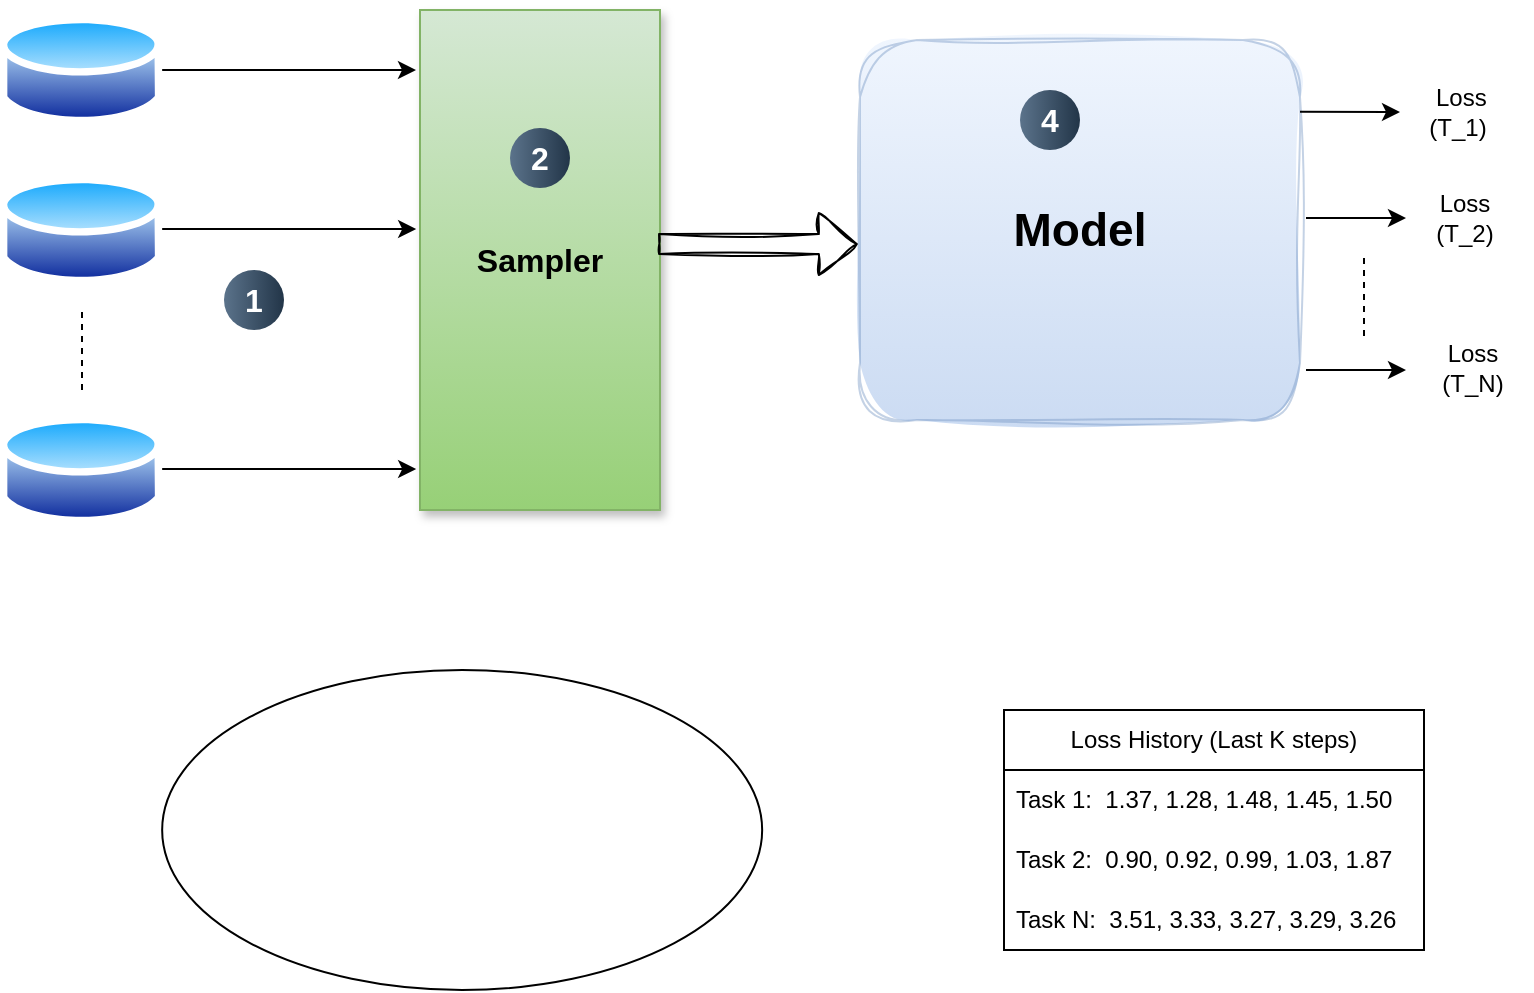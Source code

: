 <mxfile version="27.0.6">
  <diagram name="Page-1" id="zwUjgIz1D4kUARmhPUO5">
    <mxGraphModel dx="1234" dy="828" grid="1" gridSize="10" guides="1" tooltips="1" connect="1" arrows="1" fold="1" page="1" pageScale="1" pageWidth="850" pageHeight="1100" math="0" shadow="0">
      <root>
        <mxCell id="0" />
        <mxCell id="1" parent="0" />
        <mxCell id="7uCXsHbnGowkIL0V6E-4-7" value="" style="edgeStyle=orthogonalEdgeStyle;rounded=0;orthogonalLoop=1;jettySize=auto;html=1;shadow=0;" edge="1" parent="1" source="M68SwSU_0JWO5BfImC58-1">
          <mxGeometry relative="1" as="geometry">
            <mxPoint x="246" y="230" as="targetPoint" />
          </mxGeometry>
        </mxCell>
        <mxCell id="M68SwSU_0JWO5BfImC58-1" value="" style="image;aspect=fixed;perimeter=ellipsePerimeter;html=1;align=center;shadow=0;dashed=0;spacingTop=3;image=img/lib/active_directory/database.svg;sketch=1;curveFitting=1;jiggle=2;" parent="1" vertex="1">
          <mxGeometry x="38" y="200" width="81.08" height="60" as="geometry" />
        </mxCell>
        <mxCell id="M68SwSU_0JWO5BfImC58-2" value="" style="image;aspect=fixed;perimeter=ellipsePerimeter;html=1;align=center;shadow=0;dashed=0;spacingTop=3;image=img/lib/active_directory/database.svg;sketch=1;curveFitting=1;jiggle=2;" parent="1" vertex="1">
          <mxGeometry x="38" y="280" width="81.08" height="60" as="geometry" />
        </mxCell>
        <mxCell id="M68SwSU_0JWO5BfImC58-3" value="" style="image;aspect=fixed;perimeter=ellipsePerimeter;html=1;align=center;shadow=0;dashed=0;spacingTop=3;image=img/lib/active_directory/database.svg;sketch=1;curveFitting=1;jiggle=2;" parent="1" vertex="1">
          <mxGeometry x="38" y="400" width="81.08" height="60" as="geometry" />
        </mxCell>
        <mxCell id="7uCXsHbnGowkIL0V6E-4-1" value="" style="endArrow=none;dashed=1;html=1;rounded=0;shadow=0;" edge="1" parent="1">
          <mxGeometry width="50" height="50" relative="1" as="geometry">
            <mxPoint x="79" y="390" as="sourcePoint" />
            <mxPoint x="79" y="350" as="targetPoint" />
          </mxGeometry>
        </mxCell>
        <mxCell id="7uCXsHbnGowkIL0V6E-4-4" value="&lt;b&gt;&lt;font style=&quot;font-size: 16px;&quot;&gt;Sampler&lt;/font&gt;&lt;/b&gt;" style="whiteSpace=wrap;html=1;fillColor=#d5e8d4;strokeColor=#82b366;shadow=1;gradientColor=#97d077;" vertex="1" parent="1">
          <mxGeometry x="248" y="200" width="120" height="250" as="geometry" />
        </mxCell>
        <mxCell id="7uCXsHbnGowkIL0V6E-4-5" value="&lt;b&gt;&lt;font style=&quot;font-size: 23px;&quot;&gt;Model&lt;/font&gt;&lt;/b&gt;" style="rounded=1;whiteSpace=wrap;html=1;opacity=40;fillColor=#dae8fc;gradientColor=#7ea6e0;strokeColor=#6c8ebf;shadow=0;sketch=1;curveFitting=1;jiggle=2;" vertex="1" parent="1">
          <mxGeometry x="468" y="215" width="220" height="190" as="geometry" />
        </mxCell>
        <mxCell id="7uCXsHbnGowkIL0V6E-4-8" value="" style="edgeStyle=orthogonalEdgeStyle;rounded=0;orthogonalLoop=1;jettySize=auto;html=1;shadow=0;" edge="1" parent="1">
          <mxGeometry relative="1" as="geometry">
            <mxPoint x="119.08" y="429.5" as="sourcePoint" />
            <mxPoint x="246.08" y="429.5" as="targetPoint" />
          </mxGeometry>
        </mxCell>
        <mxCell id="7uCXsHbnGowkIL0V6E-4-9" value="" style="edgeStyle=orthogonalEdgeStyle;rounded=0;orthogonalLoop=1;jettySize=auto;html=1;shadow=0;" edge="1" parent="1">
          <mxGeometry relative="1" as="geometry">
            <mxPoint x="119.08" y="309.5" as="sourcePoint" />
            <mxPoint x="246.08" y="309.5" as="targetPoint" />
          </mxGeometry>
        </mxCell>
        <mxCell id="7uCXsHbnGowkIL0V6E-4-11" value="" style="shape=flexArrow;endArrow=classic;html=1;rounded=0;exitX=1.017;exitY=0.468;exitDx=0;exitDy=0;exitPerimeter=0;entryX=-0.005;entryY=0.537;entryDx=0;entryDy=0;entryPerimeter=0;shadow=0;sketch=1;curveFitting=1;jiggle=2;" edge="1" parent="1" target="7uCXsHbnGowkIL0V6E-4-5">
          <mxGeometry width="50" height="50" relative="1" as="geometry">
            <mxPoint x="367.04" y="317" as="sourcePoint" />
            <mxPoint x="440.06" y="317.98" as="targetPoint" />
          </mxGeometry>
        </mxCell>
        <mxCell id="7uCXsHbnGowkIL0V6E-4-13" value="Loss History (Last K steps) " style="swimlane;fontStyle=0;childLayout=stackLayout;horizontal=1;startSize=30;horizontalStack=0;resizeParent=1;resizeParentMax=0;resizeLast=0;collapsible=1;marginBottom=0;whiteSpace=wrap;html=1;" vertex="1" parent="1">
          <mxGeometry x="540" y="550" width="210" height="120" as="geometry">
            <mxRectangle x="128" y="710" width="180" height="30" as="alternateBounds" />
          </mxGeometry>
        </mxCell>
        <mxCell id="7uCXsHbnGowkIL0V6E-4-14" value="Task 1:&amp;nbsp; 1.37, 1.28, 1.48, 1.45, 1.50" style="text;strokeColor=none;fillColor=none;align=left;verticalAlign=middle;spacingLeft=4;spacingRight=4;overflow=hidden;points=[[0,0.5],[1,0.5]];portConstraint=eastwest;rotatable=0;whiteSpace=wrap;html=1;" vertex="1" parent="7uCXsHbnGowkIL0V6E-4-13">
          <mxGeometry y="30" width="210" height="30" as="geometry" />
        </mxCell>
        <mxCell id="7uCXsHbnGowkIL0V6E-4-15" value="Task 2:&amp;nbsp; 0.90, 0.92, 0.99, 1.03, 1.87" style="text;strokeColor=none;fillColor=none;align=left;verticalAlign=middle;spacingLeft=4;spacingRight=4;overflow=hidden;points=[[0,0.5],[1,0.5]];portConstraint=eastwest;rotatable=0;whiteSpace=wrap;html=1;" vertex="1" parent="7uCXsHbnGowkIL0V6E-4-13">
          <mxGeometry y="60" width="210" height="30" as="geometry" />
        </mxCell>
        <mxCell id="7uCXsHbnGowkIL0V6E-4-16" value="Task N:&amp;nbsp; 3.51, 3.33, 3.27, 3.29, 3.26" style="text;strokeColor=none;fillColor=none;align=left;verticalAlign=middle;spacingLeft=4;spacingRight=4;overflow=hidden;points=[[0,0.5],[1,0.5]];portConstraint=eastwest;rotatable=0;whiteSpace=wrap;html=1;" vertex="1" parent="7uCXsHbnGowkIL0V6E-4-13">
          <mxGeometry y="90" width="210" height="30" as="geometry" />
        </mxCell>
        <mxCell id="7uCXsHbnGowkIL0V6E-4-17" value="" style="endArrow=classic;html=1;rounded=0;exitX=1;exitY=0.189;exitDx=0;exitDy=0;exitPerimeter=0;" edge="1" parent="1" source="7uCXsHbnGowkIL0V6E-4-5">
          <mxGeometry width="50" height="50" relative="1" as="geometry">
            <mxPoint x="358" y="460" as="sourcePoint" />
            <mxPoint x="738" y="251" as="targetPoint" />
          </mxGeometry>
        </mxCell>
        <mxCell id="7uCXsHbnGowkIL0V6E-4-18" value="&amp;nbsp;Loss (T_1)" style="text;html=1;align=center;verticalAlign=middle;whiteSpace=wrap;rounded=0;" vertex="1" parent="1">
          <mxGeometry x="737" y="236" width="60" height="30" as="geometry" />
        </mxCell>
        <mxCell id="7uCXsHbnGowkIL0V6E-4-20" value="" style="endArrow=classic;html=1;rounded=0;exitX=1;exitY=0.189;exitDx=0;exitDy=0;exitPerimeter=0;" edge="1" parent="1">
          <mxGeometry width="50" height="50" relative="1" as="geometry">
            <mxPoint x="691" y="304" as="sourcePoint" />
            <mxPoint x="741" y="304" as="targetPoint" />
          </mxGeometry>
        </mxCell>
        <mxCell id="7uCXsHbnGowkIL0V6E-4-21" value="Loss (T_2)" style="text;html=1;align=center;verticalAlign=middle;whiteSpace=wrap;rounded=0;" vertex="1" parent="1">
          <mxGeometry x="741" y="289" width="59" height="30" as="geometry" />
        </mxCell>
        <mxCell id="7uCXsHbnGowkIL0V6E-4-23" value="" style="endArrow=none;dashed=1;html=1;rounded=0;shadow=0;" edge="1" parent="1">
          <mxGeometry width="50" height="50" relative="1" as="geometry">
            <mxPoint x="720" y="363" as="sourcePoint" />
            <mxPoint x="720" y="323" as="targetPoint" />
          </mxGeometry>
        </mxCell>
        <mxCell id="7uCXsHbnGowkIL0V6E-4-24" value="" style="endArrow=classic;html=1;rounded=0;exitX=1;exitY=0.189;exitDx=0;exitDy=0;exitPerimeter=0;" edge="1" parent="1">
          <mxGeometry width="50" height="50" relative="1" as="geometry">
            <mxPoint x="691" y="380" as="sourcePoint" />
            <mxPoint x="741" y="380" as="targetPoint" />
          </mxGeometry>
        </mxCell>
        <mxCell id="7uCXsHbnGowkIL0V6E-4-25" value="Loss (T_N)" style="text;html=1;align=center;verticalAlign=middle;whiteSpace=wrap;rounded=0;" vertex="1" parent="1">
          <mxGeometry x="745" y="364" width="59" height="30" as="geometry" />
        </mxCell>
        <mxCell id="7uCXsHbnGowkIL0V6E-4-27" value="" style="ellipse;whiteSpace=wrap;html=1;" vertex="1" parent="1">
          <mxGeometry x="119.08" y="530" width="300" height="160" as="geometry" />
        </mxCell>
        <mxCell id="7uCXsHbnGowkIL0V6E-4-29" value="1" style="ellipse;whiteSpace=wrap;html=1;aspect=fixed;rotation=0;gradientColor=#223548;strokeColor=none;gradientDirection=east;fillColor=#5b738b;rounded=0;pointerEvents=0;fontFamily=Helvetica;fontSize=16;fontColor=#FFFFFF;spacingTop=4;spacingBottom=4;spacingLeft=4;spacingRight=4;points=[];fontStyle=1" vertex="1" parent="1">
          <mxGeometry x="150" y="330" width="30" height="30" as="geometry" />
        </mxCell>
        <mxCell id="7uCXsHbnGowkIL0V6E-4-30" value="2" style="ellipse;whiteSpace=wrap;html=1;aspect=fixed;rotation=0;gradientColor=#223548;strokeColor=none;gradientDirection=east;fillColor=#5b738b;rounded=0;pointerEvents=0;fontFamily=Helvetica;fontSize=16;fontColor=#FFFFFF;spacingTop=4;spacingBottom=4;spacingLeft=4;spacingRight=4;points=[];fontStyle=1" vertex="1" parent="1">
          <mxGeometry x="293" y="259" width="30" height="30" as="geometry" />
        </mxCell>
        <mxCell id="7uCXsHbnGowkIL0V6E-4-32" value="4" style="ellipse;whiteSpace=wrap;html=1;aspect=fixed;rotation=0;gradientColor=#223548;strokeColor=none;gradientDirection=east;fillColor=#5b738b;rounded=0;pointerEvents=0;fontFamily=Helvetica;fontSize=16;fontColor=#FFFFFF;spacingTop=4;spacingBottom=4;spacingLeft=4;spacingRight=4;points=[];fontStyle=1" vertex="1" parent="1">
          <mxGeometry x="548" y="240" width="30" height="30" as="geometry" />
        </mxCell>
      </root>
    </mxGraphModel>
  </diagram>
</mxfile>

